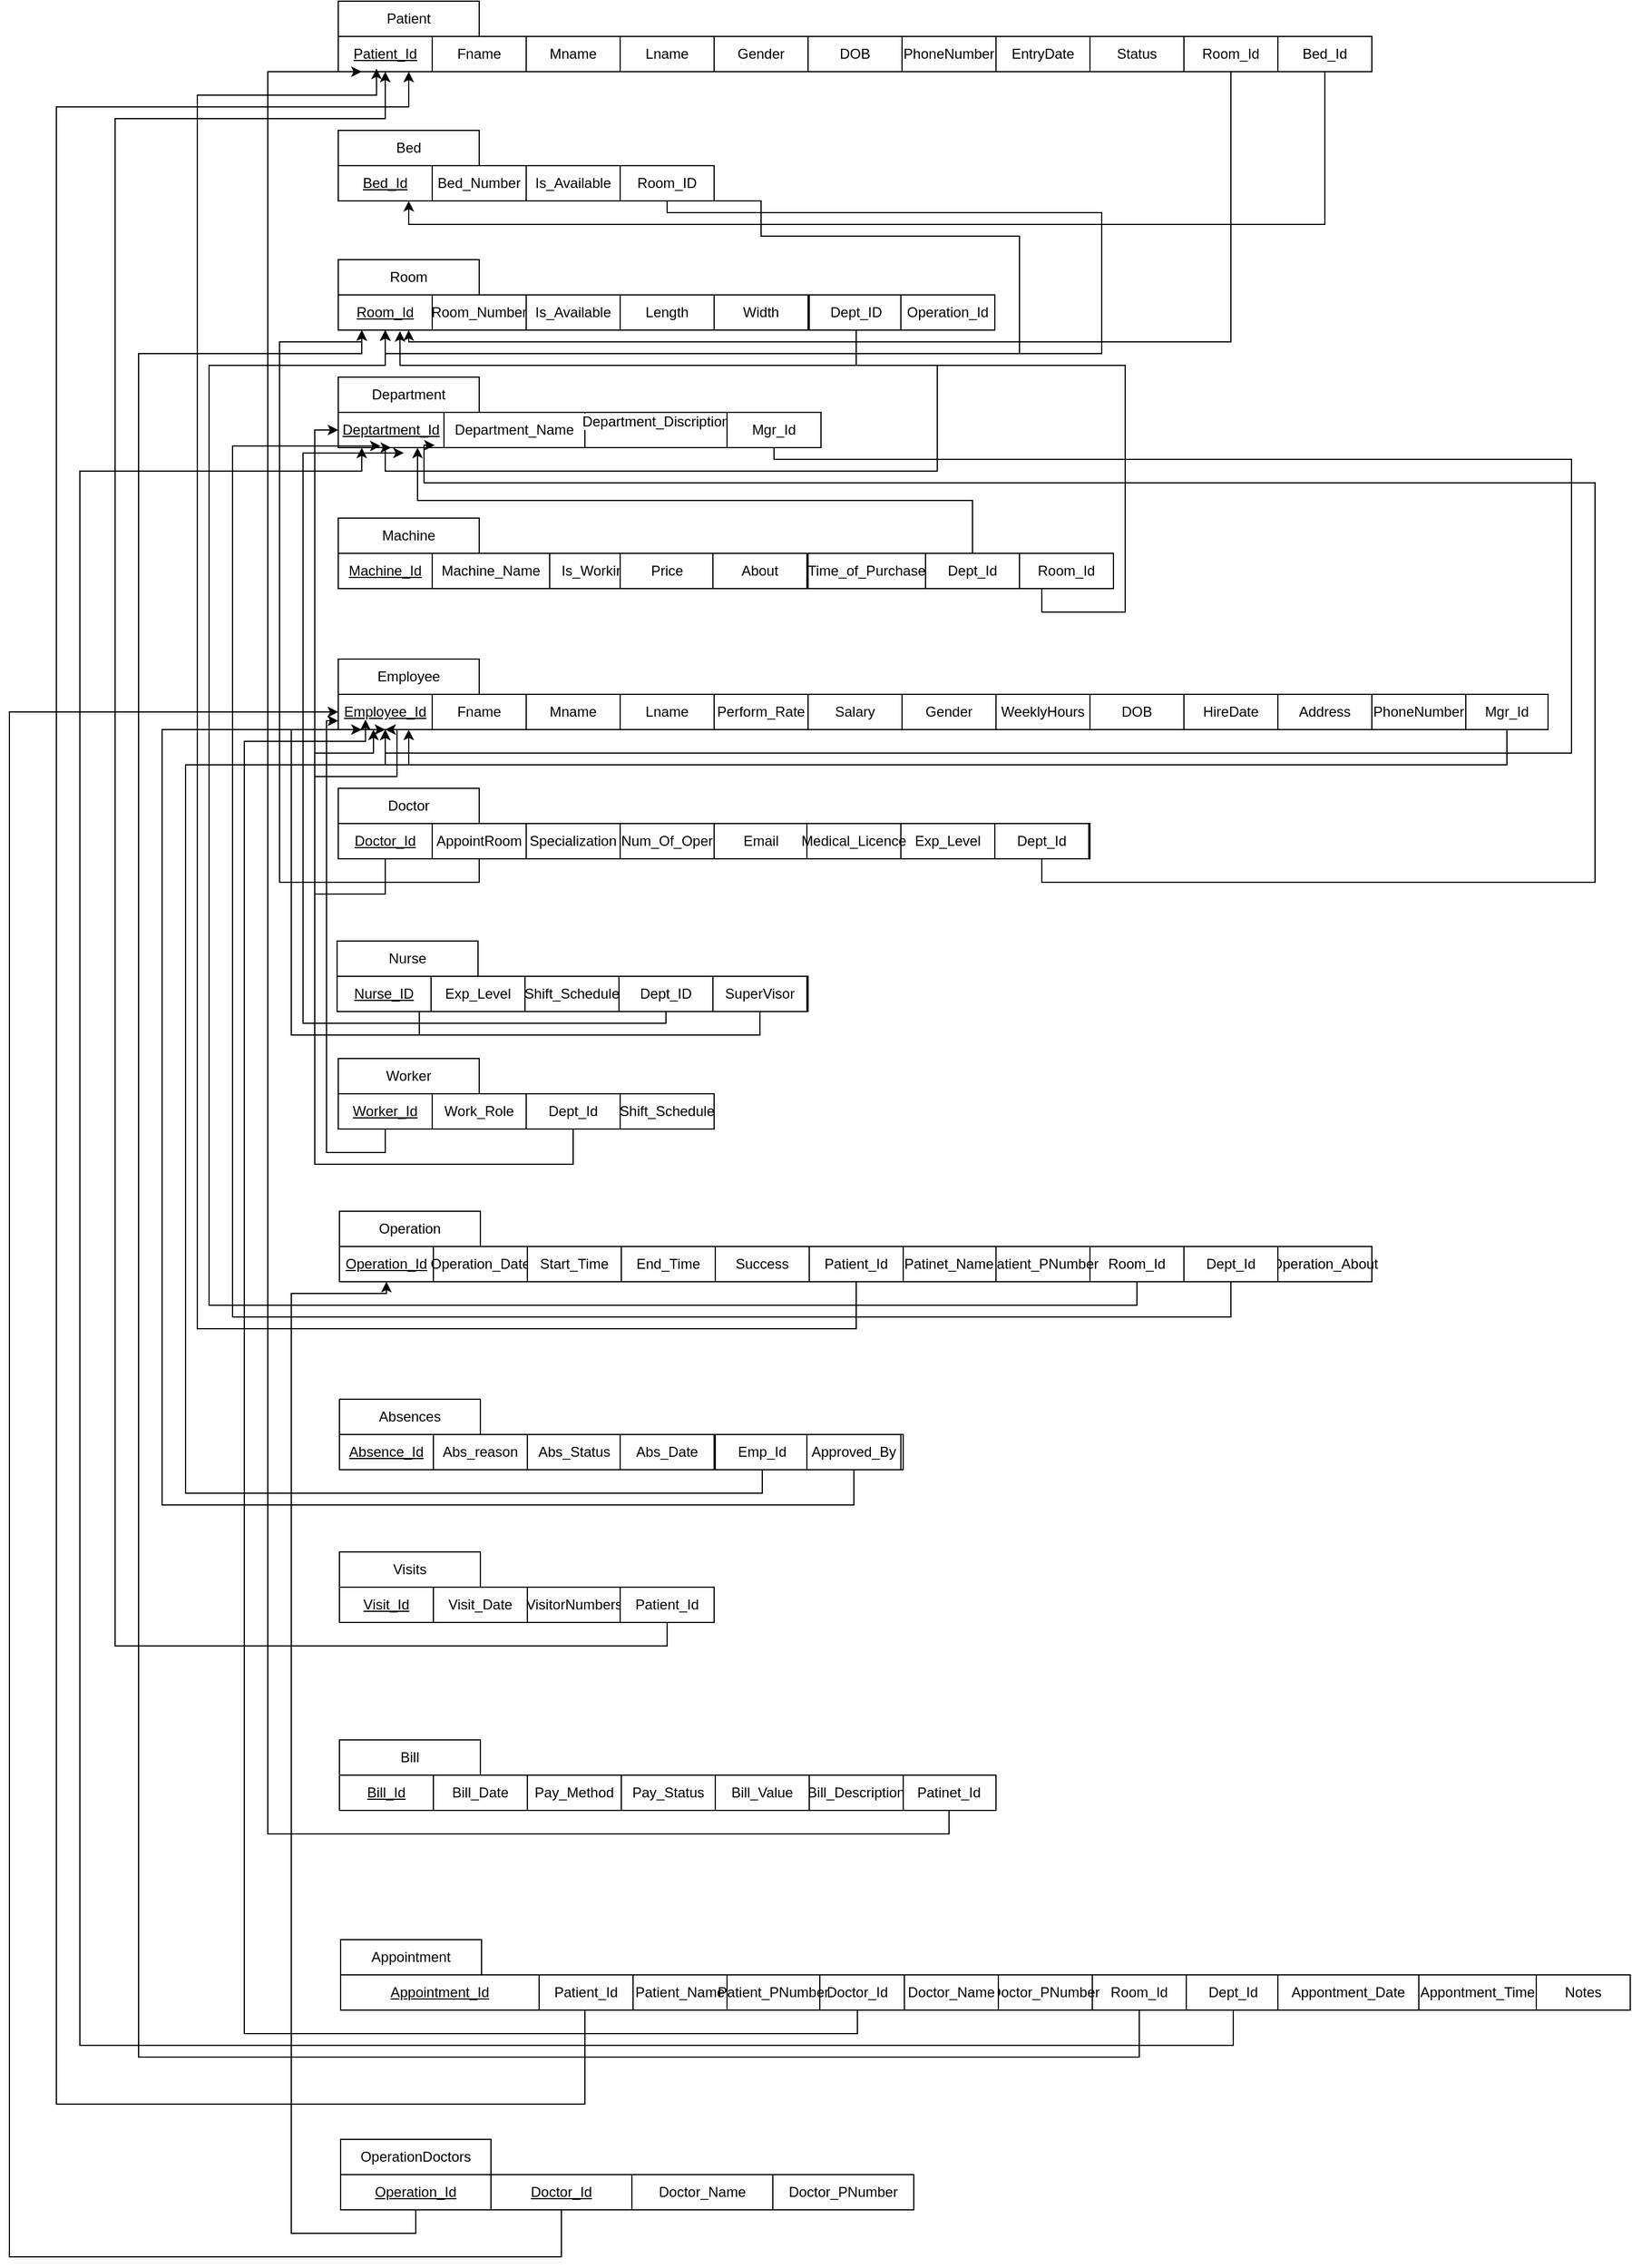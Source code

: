 <mxfile version="25.0.2">
  <diagram name="Page-1" id="J_IZ6nBDfecxb8bYEL_w">
    <mxGraphModel dx="2396" dy="1171" grid="1" gridSize="10" guides="1" tooltips="1" connect="1" arrows="1" fold="1" page="1" pageScale="1" pageWidth="827" pageHeight="1169" math="0" shadow="0">
      <root>
        <mxCell id="0" />
        <mxCell id="1" parent="0" />
        <mxCell id="kbSjcRvdbvo7TDoH9uiN-1" value="Patient" style="rounded=0;whiteSpace=wrap;html=1;" parent="1" vertex="1">
          <mxGeometry x="80" y="120" width="120" height="30" as="geometry" />
        </mxCell>
        <mxCell id="kbSjcRvdbvo7TDoH9uiN-2" value="" style="rounded=0;whiteSpace=wrap;html=1;" parent="1" vertex="1">
          <mxGeometry x="80" y="150" width="880" height="30" as="geometry" />
        </mxCell>
        <mxCell id="kbSjcRvdbvo7TDoH9uiN-3" value="&lt;u&gt;Patient_Id&lt;/u&gt;" style="rounded=0;whiteSpace=wrap;html=1;" parent="1" vertex="1">
          <mxGeometry x="80" y="150" width="80" height="30" as="geometry" />
        </mxCell>
        <mxCell id="kbSjcRvdbvo7TDoH9uiN-12" value="Bed" style="rounded=0;whiteSpace=wrap;html=1;" parent="1" vertex="1">
          <mxGeometry x="80" y="230" width="120" height="30" as="geometry" />
        </mxCell>
        <mxCell id="kbSjcRvdbvo7TDoH9uiN-15" value="Mname" style="rounded=0;whiteSpace=wrap;html=1;" parent="1" vertex="1">
          <mxGeometry x="240" y="150" width="80" height="30" as="geometry" />
        </mxCell>
        <mxCell id="kbSjcRvdbvo7TDoH9uiN-16" value="Fname" style="rounded=0;whiteSpace=wrap;html=1;" parent="1" vertex="1">
          <mxGeometry x="160" y="150" width="80" height="30" as="geometry" />
        </mxCell>
        <mxCell id="Brqu6o4PabaYGnHVCudD-1" style="edgeStyle=orthogonalEdgeStyle;rounded=0;orthogonalLoop=1;jettySize=auto;html=1;exitX=0.5;exitY=1;exitDx=0;exitDy=0;entryX=0.75;entryY=1;entryDx=0;entryDy=0;" parent="1" source="kbSjcRvdbvo7TDoH9uiN-17" target="kbSjcRvdbvo7TDoH9uiN-35" edge="1">
          <mxGeometry relative="1" as="geometry" />
        </mxCell>
        <mxCell id="kbSjcRvdbvo7TDoH9uiN-17" value="Bed_Id" style="rounded=0;whiteSpace=wrap;html=1;" parent="1" vertex="1">
          <mxGeometry x="880" y="150" width="80" height="30" as="geometry" />
        </mxCell>
        <mxCell id="tBT8CLfCMpw9sTmY56l--14" style="edgeStyle=orthogonalEdgeStyle;rounded=0;orthogonalLoop=1;jettySize=auto;html=1;exitX=0.5;exitY=1;exitDx=0;exitDy=0;entryX=0.75;entryY=1;entryDx=0;entryDy=0;" parent="1" source="kbSjcRvdbvo7TDoH9uiN-18" target="kbSjcRvdbvo7TDoH9uiN-41" edge="1">
          <mxGeometry relative="1" as="geometry">
            <Array as="points">
              <mxPoint x="840" y="410" />
              <mxPoint x="140" y="410" />
            </Array>
          </mxGeometry>
        </mxCell>
        <mxCell id="kbSjcRvdbvo7TDoH9uiN-18" value="Room_Id" style="rounded=0;whiteSpace=wrap;html=1;" parent="1" vertex="1">
          <mxGeometry x="800" y="150" width="80" height="30" as="geometry" />
        </mxCell>
        <mxCell id="kbSjcRvdbvo7TDoH9uiN-19" value="Status" style="rounded=0;whiteSpace=wrap;html=1;" parent="1" vertex="1">
          <mxGeometry x="720" y="150" width="80" height="30" as="geometry" />
        </mxCell>
        <mxCell id="kbSjcRvdbvo7TDoH9uiN-20" value="EntryDate" style="rounded=0;whiteSpace=wrap;html=1;" parent="1" vertex="1">
          <mxGeometry x="640" y="150" width="80" height="30" as="geometry" />
        </mxCell>
        <mxCell id="kbSjcRvdbvo7TDoH9uiN-21" value="PhoneNumber" style="rounded=0;whiteSpace=wrap;html=1;" parent="1" vertex="1">
          <mxGeometry x="560" y="150" width="80" height="30" as="geometry" />
        </mxCell>
        <mxCell id="kbSjcRvdbvo7TDoH9uiN-22" value="DOB" style="rounded=0;whiteSpace=wrap;html=1;" parent="1" vertex="1">
          <mxGeometry x="480" y="150" width="80" height="30" as="geometry" />
        </mxCell>
        <mxCell id="kbSjcRvdbvo7TDoH9uiN-23" value="Gender" style="rounded=0;whiteSpace=wrap;html=1;" parent="1" vertex="1">
          <mxGeometry x="400" y="150" width="80" height="30" as="geometry" />
        </mxCell>
        <mxCell id="kbSjcRvdbvo7TDoH9uiN-24" value="Lname" style="rounded=0;whiteSpace=wrap;html=1;" parent="1" vertex="1">
          <mxGeometry x="320" y="150" width="80" height="30" as="geometry" />
        </mxCell>
        <mxCell id="kbSjcRvdbvo7TDoH9uiN-26" value="Bed" style="rounded=0;whiteSpace=wrap;html=1;" parent="1" vertex="1">
          <mxGeometry x="80" y="230" width="120" height="30" as="geometry" />
        </mxCell>
        <mxCell id="kbSjcRvdbvo7TDoH9uiN-27" value="Room" style="rounded=0;whiteSpace=wrap;html=1;" parent="1" vertex="1">
          <mxGeometry x="80" y="340" width="120" height="30" as="geometry" />
        </mxCell>
        <mxCell id="kbSjcRvdbvo7TDoH9uiN-29" value="Department" style="rounded=0;whiteSpace=wrap;html=1;" parent="1" vertex="1">
          <mxGeometry x="80" y="440" width="120" height="30" as="geometry" />
        </mxCell>
        <mxCell id="kbSjcRvdbvo7TDoH9uiN-30" value="Machine" style="rounded=0;whiteSpace=wrap;html=1;" parent="1" vertex="1">
          <mxGeometry x="80" y="560" width="120" height="30" as="geometry" />
        </mxCell>
        <mxCell id="kbSjcRvdbvo7TDoH9uiN-34" value="" style="rounded=0;whiteSpace=wrap;html=1;" parent="1" vertex="1">
          <mxGeometry x="82" y="260" width="318" height="30" as="geometry" />
        </mxCell>
        <mxCell id="kbSjcRvdbvo7TDoH9uiN-35" value="&lt;u&gt;Bed_Id&lt;/u&gt;" style="rounded=0;whiteSpace=wrap;html=1;" parent="1" vertex="1">
          <mxGeometry x="80" y="260" width="80" height="30" as="geometry" />
        </mxCell>
        <mxCell id="kbSjcRvdbvo7TDoH9uiN-36" value="Bed_Number" style="rounded=0;whiteSpace=wrap;html=1;" parent="1" vertex="1">
          <mxGeometry x="160" y="260" width="80" height="30" as="geometry" />
        </mxCell>
        <mxCell id="kbSjcRvdbvo7TDoH9uiN-37" value="Is_Available" style="rounded=0;whiteSpace=wrap;html=1;" parent="1" vertex="1">
          <mxGeometry x="240" y="260" width="80" height="30" as="geometry" />
        </mxCell>
        <mxCell id="tBT8CLfCMpw9sTmY56l--12" style="edgeStyle=orthogonalEdgeStyle;rounded=0;orthogonalLoop=1;jettySize=auto;html=1;exitX=0.5;exitY=1;exitDx=0;exitDy=0;entryX=0.5;entryY=1;entryDx=0;entryDy=0;" parent="1" source="kbSjcRvdbvo7TDoH9uiN-39" target="kbSjcRvdbvo7TDoH9uiN-41" edge="1">
          <mxGeometry relative="1" as="geometry">
            <Array as="points">
              <mxPoint x="440" y="320" />
              <mxPoint x="660" y="320" />
              <mxPoint x="660" y="420" />
              <mxPoint x="120" y="420" />
            </Array>
          </mxGeometry>
        </mxCell>
        <mxCell id="Brqu6o4PabaYGnHVCudD-3" style="edgeStyle=orthogonalEdgeStyle;rounded=0;orthogonalLoop=1;jettySize=auto;html=1;exitX=0.5;exitY=1;exitDx=0;exitDy=0;entryX=0.5;entryY=1;entryDx=0;entryDy=0;" parent="1" source="kbSjcRvdbvo7TDoH9uiN-39" target="kbSjcRvdbvo7TDoH9uiN-41" edge="1">
          <mxGeometry relative="1" as="geometry">
            <Array as="points">
              <mxPoint x="360" y="300" />
              <mxPoint x="730" y="300" />
              <mxPoint x="730" y="420" />
              <mxPoint x="120" y="420" />
            </Array>
          </mxGeometry>
        </mxCell>
        <mxCell id="kbSjcRvdbvo7TDoH9uiN-39" value="Room_ID" style="rounded=0;whiteSpace=wrap;html=1;" parent="1" vertex="1">
          <mxGeometry x="320" y="260" width="80" height="30" as="geometry" />
        </mxCell>
        <mxCell id="kbSjcRvdbvo7TDoH9uiN-40" value="" style="rounded=0;whiteSpace=wrap;html=1;" parent="1" vertex="1">
          <mxGeometry x="80" y="370" width="480" height="30" as="geometry" />
        </mxCell>
        <mxCell id="kbSjcRvdbvo7TDoH9uiN-41" value="&lt;u&gt;Room_Id&lt;/u&gt;" style="rounded=0;whiteSpace=wrap;html=1;" parent="1" vertex="1">
          <mxGeometry x="80" y="370" width="80" height="30" as="geometry" />
        </mxCell>
        <mxCell id="kbSjcRvdbvo7TDoH9uiN-42" value="Room_Number" style="rounded=0;whiteSpace=wrap;html=1;" parent="1" vertex="1">
          <mxGeometry x="160" y="370" width="80" height="30" as="geometry" />
        </mxCell>
        <mxCell id="kbSjcRvdbvo7TDoH9uiN-43" value="Is_Available" style="rounded=0;whiteSpace=wrap;html=1;" parent="1" vertex="1">
          <mxGeometry x="240" y="370" width="80" height="30" as="geometry" />
        </mxCell>
        <mxCell id="kbSjcRvdbvo7TDoH9uiN-44" value="Length" style="rounded=0;whiteSpace=wrap;html=1;" parent="1" vertex="1">
          <mxGeometry x="320" y="370" width="80" height="30" as="geometry" />
        </mxCell>
        <mxCell id="kbSjcRvdbvo7TDoH9uiN-45" value="Width" style="rounded=0;whiteSpace=wrap;html=1;" parent="1" vertex="1">
          <mxGeometry x="400" y="370" width="80" height="30" as="geometry" />
        </mxCell>
        <mxCell id="kbSjcRvdbvo7TDoH9uiN-46" value="" style="rounded=0;whiteSpace=wrap;html=1;" parent="1" vertex="1">
          <mxGeometry x="81" y="470" width="409" height="30" as="geometry" />
        </mxCell>
        <mxCell id="kbSjcRvdbvo7TDoH9uiN-47" value="&lt;u&gt;Deptartment_Id&lt;/u&gt;" style="rounded=0;whiteSpace=wrap;html=1;" parent="1" vertex="1">
          <mxGeometry x="80" y="470" width="90" height="30" as="geometry" />
        </mxCell>
        <mxCell id="kbSjcRvdbvo7TDoH9uiN-48" value="Department_Name" style="rounded=0;whiteSpace=wrap;html=1;" parent="1" vertex="1">
          <mxGeometry x="170" y="470" width="120" height="30" as="geometry" />
        </mxCell>
        <mxCell id="kbSjcRvdbvo7TDoH9uiN-49" value="&#xa;&lt;span style=&quot;color: rgb(0, 0, 0); font-family: Helvetica; font-size: 12px; font-style: normal; font-variant-ligatures: normal; font-variant-caps: normal; font-weight: 400; letter-spacing: normal; orphans: 2; text-align: center; text-indent: 0px; text-transform: none; widows: 2; word-spacing: 0px; -webkit-text-stroke-width: 0px; white-space: normal; background-color: rgb(251, 251, 251); text-decoration-thickness: initial; text-decoration-style: initial; text-decoration-color: initial; display: inline !important; float: none;&quot;&gt;Department_Discription&lt;/span&gt;&#xa;&#xa;" style="rounded=0;whiteSpace=wrap;html=1;" parent="1" vertex="1">
          <mxGeometry x="290" y="470" width="121" height="30" as="geometry" />
        </mxCell>
        <mxCell id="Brqu6o4PabaYGnHVCudD-16" style="edgeStyle=orthogonalEdgeStyle;rounded=0;orthogonalLoop=1;jettySize=auto;html=1;exitX=0.5;exitY=1;exitDx=0;exitDy=0;entryX=0.5;entryY=1;entryDx=0;entryDy=0;" parent="1" source="kbSjcRvdbvo7TDoH9uiN-50" target="kbSjcRvdbvo7TDoH9uiN-61" edge="1">
          <mxGeometry relative="1" as="geometry">
            <Array as="points">
              <mxPoint x="451" y="510" />
              <mxPoint x="1130" y="510" />
              <mxPoint x="1130" y="760" />
              <mxPoint x="120" y="760" />
            </Array>
          </mxGeometry>
        </mxCell>
        <mxCell id="kbSjcRvdbvo7TDoH9uiN-50" value="Mgr_Id" style="rounded=0;whiteSpace=wrap;html=1;" parent="1" vertex="1">
          <mxGeometry x="411" y="470" width="80" height="30" as="geometry" />
        </mxCell>
        <mxCell id="kbSjcRvdbvo7TDoH9uiN-52" value="" style="rounded=0;whiteSpace=wrap;html=1;" parent="1" vertex="1">
          <mxGeometry x="80" y="590" width="640" height="30" as="geometry" />
        </mxCell>
        <mxCell id="kbSjcRvdbvo7TDoH9uiN-53" value="&lt;u&gt;Machine_Id&lt;/u&gt;" style="rounded=0;whiteSpace=wrap;html=1;" parent="1" vertex="1">
          <mxGeometry x="80" y="590" width="80" height="30" as="geometry" />
        </mxCell>
        <mxCell id="kbSjcRvdbvo7TDoH9uiN-54" value="Machine_Name" style="rounded=0;whiteSpace=wrap;html=1;" parent="1" vertex="1">
          <mxGeometry x="160" y="590" width="100" height="30" as="geometry" />
        </mxCell>
        <mxCell id="kbSjcRvdbvo7TDoH9uiN-55" value="Is_Working" style="rounded=0;whiteSpace=wrap;html=1;" parent="1" vertex="1">
          <mxGeometry x="260" y="590" width="80" height="30" as="geometry" />
        </mxCell>
        <mxCell id="kbSjcRvdbvo7TDoH9uiN-56" value="Price" style="rounded=0;whiteSpace=wrap;html=1;" parent="1" vertex="1">
          <mxGeometry x="320" y="590" width="80" height="30" as="geometry" />
        </mxCell>
        <mxCell id="kbSjcRvdbvo7TDoH9uiN-57" value="About" style="rounded=0;whiteSpace=wrap;html=1;" parent="1" vertex="1">
          <mxGeometry x="399" y="590" width="80" height="30" as="geometry" />
        </mxCell>
        <mxCell id="kbSjcRvdbvo7TDoH9uiN-58" value="Time_of_Purchase" style="rounded=0;whiteSpace=wrap;html=1;" parent="1" vertex="1">
          <mxGeometry x="480" y="590" width="100" height="30" as="geometry" />
        </mxCell>
        <mxCell id="kbSjcRvdbvo7TDoH9uiN-59" value="Employee" style="rounded=0;whiteSpace=wrap;html=1;" parent="1" vertex="1">
          <mxGeometry x="80" y="680" width="120" height="30" as="geometry" />
        </mxCell>
        <mxCell id="kbSjcRvdbvo7TDoH9uiN-60" value="" style="rounded=0;whiteSpace=wrap;html=1;" parent="1" vertex="1">
          <mxGeometry x="80" y="710" width="1030" height="30" as="geometry" />
        </mxCell>
        <mxCell id="kbSjcRvdbvo7TDoH9uiN-61" value="&lt;u&gt;Employee_Id&lt;/u&gt;" style="rounded=0;whiteSpace=wrap;html=1;" parent="1" vertex="1">
          <mxGeometry x="80" y="710" width="80" height="30" as="geometry" />
        </mxCell>
        <mxCell id="kbSjcRvdbvo7TDoH9uiN-62" value="Fname" style="rounded=0;whiteSpace=wrap;html=1;" parent="1" vertex="1">
          <mxGeometry x="160" y="710" width="80" height="30" as="geometry" />
        </mxCell>
        <mxCell id="kbSjcRvdbvo7TDoH9uiN-63" value="Mname" style="rounded=0;whiteSpace=wrap;html=1;" parent="1" vertex="1">
          <mxGeometry x="240" y="710" width="80" height="30" as="geometry" />
        </mxCell>
        <mxCell id="kbSjcRvdbvo7TDoH9uiN-64" value="Lname" style="rounded=0;whiteSpace=wrap;html=1;" parent="1" vertex="1">
          <mxGeometry x="320" y="710" width="80" height="30" as="geometry" />
        </mxCell>
        <mxCell id="kbSjcRvdbvo7TDoH9uiN-65" value="Perform_Rate" style="rounded=0;whiteSpace=wrap;html=1;" parent="1" vertex="1">
          <mxGeometry x="400" y="710" width="80" height="30" as="geometry" />
        </mxCell>
        <mxCell id="kbSjcRvdbvo7TDoH9uiN-66" value="PhoneNumber" style="rounded=0;whiteSpace=wrap;html=1;" parent="1" vertex="1">
          <mxGeometry x="960" y="710" width="80" height="30" as="geometry" />
        </mxCell>
        <mxCell id="kbSjcRvdbvo7TDoH9uiN-67" value="Address" style="rounded=0;whiteSpace=wrap;html=1;" parent="1" vertex="1">
          <mxGeometry x="880" y="710" width="80" height="30" as="geometry" />
        </mxCell>
        <mxCell id="kbSjcRvdbvo7TDoH9uiN-68" value="HireDate" style="rounded=0;whiteSpace=wrap;html=1;" parent="1" vertex="1">
          <mxGeometry x="800" y="710" width="80" height="30" as="geometry" />
        </mxCell>
        <mxCell id="kbSjcRvdbvo7TDoH9uiN-69" value="DOB" style="rounded=0;whiteSpace=wrap;html=1;" parent="1" vertex="1">
          <mxGeometry x="720" y="710" width="80" height="30" as="geometry" />
        </mxCell>
        <mxCell id="kbSjcRvdbvo7TDoH9uiN-70" value="WeeklyHours" style="rounded=0;whiteSpace=wrap;html=1;" parent="1" vertex="1">
          <mxGeometry x="640" y="710" width="80" height="30" as="geometry" />
        </mxCell>
        <mxCell id="kbSjcRvdbvo7TDoH9uiN-71" value="Gender" style="rounded=0;whiteSpace=wrap;html=1;" parent="1" vertex="1">
          <mxGeometry x="560" y="710" width="80" height="30" as="geometry" />
        </mxCell>
        <mxCell id="kbSjcRvdbvo7TDoH9uiN-72" value="Salary" style="rounded=0;whiteSpace=wrap;html=1;" parent="1" vertex="1">
          <mxGeometry x="480" y="710" width="80" height="30" as="geometry" />
        </mxCell>
        <mxCell id="Brqu6o4PabaYGnHVCudD-17" style="edgeStyle=orthogonalEdgeStyle;rounded=0;orthogonalLoop=1;jettySize=auto;html=1;exitX=0.5;exitY=1;exitDx=0;exitDy=0;entryX=0.5;entryY=1;entryDx=0;entryDy=0;" parent="1" source="kbSjcRvdbvo7TDoH9uiN-73" target="kbSjcRvdbvo7TDoH9uiN-61" edge="1">
          <mxGeometry relative="1" as="geometry">
            <Array as="points">
              <mxPoint x="1075" y="770" />
              <mxPoint x="120" y="770" />
            </Array>
          </mxGeometry>
        </mxCell>
        <mxCell id="kbSjcRvdbvo7TDoH9uiN-73" value="Mgr_Id" style="rounded=0;whiteSpace=wrap;html=1;" parent="1" vertex="1">
          <mxGeometry x="1040" y="710" width="70" height="30" as="geometry" />
        </mxCell>
        <mxCell id="kbSjcRvdbvo7TDoH9uiN-74" value="Doctor" style="rounded=0;whiteSpace=wrap;html=1;" parent="1" vertex="1">
          <mxGeometry x="80" y="790" width="120" height="30" as="geometry" />
        </mxCell>
        <mxCell id="kbSjcRvdbvo7TDoH9uiN-75" value="" style="rounded=0;whiteSpace=wrap;html=1;" parent="1" vertex="1">
          <mxGeometry x="80" y="820" width="640" height="30" as="geometry" />
        </mxCell>
        <mxCell id="tBT8CLfCMpw9sTmY56l--10" style="edgeStyle=orthogonalEdgeStyle;rounded=0;orthogonalLoop=1;jettySize=auto;html=1;exitX=0.5;exitY=1;exitDx=0;exitDy=0;entryX=0.5;entryY=1;entryDx=0;entryDy=0;" parent="1" source="kbSjcRvdbvo7TDoH9uiN-76" target="kbSjcRvdbvo7TDoH9uiN-61" edge="1">
          <mxGeometry relative="1" as="geometry">
            <Array as="points">
              <mxPoint x="120" y="880" />
              <mxPoint x="60" y="880" />
              <mxPoint x="60" y="780" />
              <mxPoint x="130" y="780" />
              <mxPoint x="130" y="740" />
            </Array>
          </mxGeometry>
        </mxCell>
        <mxCell id="kbSjcRvdbvo7TDoH9uiN-76" value="&lt;u&gt;Doctor_Id&lt;/u&gt;" style="rounded=0;whiteSpace=wrap;html=1;" parent="1" vertex="1">
          <mxGeometry x="80" y="820" width="80" height="30" as="geometry" />
        </mxCell>
        <mxCell id="Brqu6o4PabaYGnHVCudD-4" style="edgeStyle=orthogonalEdgeStyle;rounded=0;orthogonalLoop=1;jettySize=auto;html=1;exitX=0.5;exitY=1;exitDx=0;exitDy=0;entryX=0.25;entryY=1;entryDx=0;entryDy=0;" parent="1" source="kbSjcRvdbvo7TDoH9uiN-77" target="kbSjcRvdbvo7TDoH9uiN-41" edge="1">
          <mxGeometry relative="1" as="geometry">
            <Array as="points">
              <mxPoint x="200" y="870" />
              <mxPoint x="30" y="870" />
              <mxPoint x="30" y="410" />
              <mxPoint x="100" y="410" />
            </Array>
          </mxGeometry>
        </mxCell>
        <mxCell id="kbSjcRvdbvo7TDoH9uiN-77" value="AppointRoom" style="rounded=0;whiteSpace=wrap;html=1;" parent="1" vertex="1">
          <mxGeometry x="160" y="820" width="80" height="30" as="geometry" />
        </mxCell>
        <mxCell id="kbSjcRvdbvo7TDoH9uiN-78" value="Specialization" style="rounded=0;whiteSpace=wrap;html=1;" parent="1" vertex="1">
          <mxGeometry x="240" y="820" width="80" height="30" as="geometry" />
        </mxCell>
        <mxCell id="kbSjcRvdbvo7TDoH9uiN-79" value="Num_Of_Oper" style="rounded=0;whiteSpace=wrap;html=1;" parent="1" vertex="1">
          <mxGeometry x="320" y="820" width="80" height="30" as="geometry" />
        </mxCell>
        <mxCell id="kbSjcRvdbvo7TDoH9uiN-80" value="Email" style="rounded=0;whiteSpace=wrap;html=1;" parent="1" vertex="1">
          <mxGeometry x="400" y="820" width="80" height="30" as="geometry" />
        </mxCell>
        <mxCell id="kbSjcRvdbvo7TDoH9uiN-81" value="Nurse" style="rounded=0;whiteSpace=wrap;html=1;" parent="1" vertex="1">
          <mxGeometry x="79" y="920" width="120" height="30" as="geometry" />
        </mxCell>
        <mxCell id="kbSjcRvdbvo7TDoH9uiN-82" value="" style="rounded=0;whiteSpace=wrap;html=1;" parent="1" vertex="1">
          <mxGeometry x="79" y="950" width="401" height="30" as="geometry" />
        </mxCell>
        <mxCell id="tBT8CLfCMpw9sTmY56l--9" style="edgeStyle=orthogonalEdgeStyle;rounded=0;orthogonalLoop=1;jettySize=auto;html=1;exitX=0.5;exitY=1;exitDx=0;exitDy=0;entryX=0;entryY=1;entryDx=0;entryDy=0;" parent="1" edge="1">
          <mxGeometry relative="1" as="geometry">
            <mxPoint x="148.97" y="980" as="sourcePoint" />
            <mxPoint x="109.97" y="740" as="targetPoint" />
            <Array as="points">
              <mxPoint x="148.97" y="1000" />
              <mxPoint x="59.97" y="1000" />
              <mxPoint x="59.97" y="760" />
              <mxPoint x="109.97" y="760" />
            </Array>
          </mxGeometry>
        </mxCell>
        <mxCell id="kbSjcRvdbvo7TDoH9uiN-83" value="&lt;u&gt;Nurse_ID&lt;/u&gt;" style="rounded=0;whiteSpace=wrap;html=1;" parent="1" vertex="1">
          <mxGeometry x="79" y="950" width="80" height="30" as="geometry" />
        </mxCell>
        <mxCell id="kbSjcRvdbvo7TDoH9uiN-84" value="Exp_Level" style="rounded=0;whiteSpace=wrap;html=1;" parent="1" vertex="1">
          <mxGeometry x="159" y="950" width="80" height="30" as="geometry" />
        </mxCell>
        <mxCell id="kbSjcRvdbvo7TDoH9uiN-85" value="Shift_Schedule" style="rounded=0;whiteSpace=wrap;html=1;" parent="1" vertex="1">
          <mxGeometry x="239" y="950" width="80" height="30" as="geometry" />
        </mxCell>
        <mxCell id="kbSjcRvdbvo7TDoH9uiN-86" value="Dept_ID" style="rounded=0;whiteSpace=wrap;html=1;" parent="1" vertex="1">
          <mxGeometry x="319" y="950" width="80" height="30" as="geometry" />
        </mxCell>
        <mxCell id="Brqu6o4PabaYGnHVCudD-19" style="edgeStyle=orthogonalEdgeStyle;rounded=0;orthogonalLoop=1;jettySize=auto;html=1;exitX=0.5;exitY=1;exitDx=0;exitDy=0;entryX=0.25;entryY=1;entryDx=0;entryDy=0;" parent="1" source="kbSjcRvdbvo7TDoH9uiN-87" target="kbSjcRvdbvo7TDoH9uiN-61" edge="1">
          <mxGeometry relative="1" as="geometry">
            <Array as="points">
              <mxPoint x="439" y="1000" />
              <mxPoint x="40" y="1000" />
              <mxPoint x="40" y="740" />
            </Array>
          </mxGeometry>
        </mxCell>
        <mxCell id="kbSjcRvdbvo7TDoH9uiN-87" value="SuperVisor" style="rounded=0;whiteSpace=wrap;html=1;" parent="1" vertex="1">
          <mxGeometry x="399" y="950" width="80" height="30" as="geometry" />
        </mxCell>
        <mxCell id="kbSjcRvdbvo7TDoH9uiN-88" value="Worker" style="rounded=0;whiteSpace=wrap;html=1;" parent="1" vertex="1">
          <mxGeometry x="80" y="1020" width="120" height="30" as="geometry" />
        </mxCell>
        <mxCell id="kbSjcRvdbvo7TDoH9uiN-89" value="" style="rounded=0;whiteSpace=wrap;html=1;" parent="1" vertex="1">
          <mxGeometry x="80" y="1050" width="320" height="30" as="geometry" />
        </mxCell>
        <mxCell id="tBT8CLfCMpw9sTmY56l--11" style="edgeStyle=orthogonalEdgeStyle;rounded=0;orthogonalLoop=1;jettySize=auto;html=1;exitX=0.5;exitY=1;exitDx=0;exitDy=0;entryX=0;entryY=0.75;entryDx=0;entryDy=0;" parent="1" source="kbSjcRvdbvo7TDoH9uiN-90" target="kbSjcRvdbvo7TDoH9uiN-61" edge="1">
          <mxGeometry relative="1" as="geometry">
            <Array as="points">
              <mxPoint x="120" y="1100" />
              <mxPoint x="70" y="1100" />
              <mxPoint x="70" y="733" />
            </Array>
          </mxGeometry>
        </mxCell>
        <mxCell id="kbSjcRvdbvo7TDoH9uiN-90" value="&lt;u&gt;Worker_Id&lt;/u&gt;" style="rounded=0;whiteSpace=wrap;html=1;" parent="1" vertex="1">
          <mxGeometry x="80" y="1050" width="80" height="30" as="geometry" />
        </mxCell>
        <mxCell id="kbSjcRvdbvo7TDoH9uiN-91" value="Work_Role" style="rounded=0;whiteSpace=wrap;html=1;" parent="1" vertex="1">
          <mxGeometry x="160" y="1050" width="80" height="30" as="geometry" />
        </mxCell>
        <mxCell id="kbSjcRvdbvo7TDoH9uiN-93" value="Shift_Schedule" style="rounded=0;whiteSpace=wrap;html=1;" parent="1" vertex="1">
          <mxGeometry x="320" y="1050" width="80" height="30" as="geometry" />
        </mxCell>
        <mxCell id="kbSjcRvdbvo7TDoH9uiN-95" value="Dept_Id" style="rounded=0;whiteSpace=wrap;html=1;" parent="1" vertex="1">
          <mxGeometry x="639" y="820" width="80" height="30" as="geometry" />
        </mxCell>
        <mxCell id="kbSjcRvdbvo7TDoH9uiN-96" value="Exp_Level" style="rounded=0;whiteSpace=wrap;html=1;" parent="1" vertex="1">
          <mxGeometry x="559" y="820" width="80" height="30" as="geometry" />
        </mxCell>
        <mxCell id="kbSjcRvdbvo7TDoH9uiN-97" value="Medical_Licence" style="rounded=0;whiteSpace=wrap;html=1;" parent="1" vertex="1">
          <mxGeometry x="479" y="820" width="80" height="30" as="geometry" />
        </mxCell>
        <mxCell id="kbSjcRvdbvo7TDoH9uiN-98" value="" style="rounded=0;whiteSpace=wrap;html=1;" parent="1" vertex="1">
          <mxGeometry x="720" y="820" height="30" as="geometry" />
        </mxCell>
        <mxCell id="kbSjcRvdbvo7TDoH9uiN-100" value="Operation" style="rounded=0;whiteSpace=wrap;html=1;" parent="1" vertex="1">
          <mxGeometry x="81" y="1150" width="120" height="30" as="geometry" />
        </mxCell>
        <mxCell id="kbSjcRvdbvo7TDoH9uiN-101" value="" style="rounded=0;whiteSpace=wrap;html=1;" parent="1" vertex="1">
          <mxGeometry x="81" y="1180" width="879" height="30" as="geometry" />
        </mxCell>
        <mxCell id="kbSjcRvdbvo7TDoH9uiN-102" value="&lt;u&gt;Operation_Id&lt;/u&gt;" style="rounded=0;whiteSpace=wrap;html=1;" parent="1" vertex="1">
          <mxGeometry x="81" y="1180" width="80" height="30" as="geometry" />
        </mxCell>
        <mxCell id="kbSjcRvdbvo7TDoH9uiN-103" value="Operation_Date" style="rounded=0;whiteSpace=wrap;html=1;" parent="1" vertex="1">
          <mxGeometry x="161" y="1180" width="80" height="30" as="geometry" />
        </mxCell>
        <mxCell id="kbSjcRvdbvo7TDoH9uiN-104" value="Start_Time" style="rounded=0;whiteSpace=wrap;html=1;" parent="1" vertex="1">
          <mxGeometry x="241" y="1180" width="80" height="30" as="geometry" />
        </mxCell>
        <mxCell id="kbSjcRvdbvo7TDoH9uiN-105" value="End_Time" style="rounded=0;whiteSpace=wrap;html=1;" parent="1" vertex="1">
          <mxGeometry x="321" y="1180" width="80" height="30" as="geometry" />
        </mxCell>
        <mxCell id="kbSjcRvdbvo7TDoH9uiN-106" value="Success" style="rounded=0;whiteSpace=wrap;html=1;" parent="1" vertex="1">
          <mxGeometry x="401" y="1180" width="80" height="30" as="geometry" />
        </mxCell>
        <mxCell id="kbSjcRvdbvo7TDoH9uiN-107" value="Absences" style="rounded=0;whiteSpace=wrap;html=1;" parent="1" vertex="1">
          <mxGeometry x="81" y="1310" width="120" height="30" as="geometry" />
        </mxCell>
        <mxCell id="kbSjcRvdbvo7TDoH9uiN-108" value="" style="rounded=0;whiteSpace=wrap;html=1;" parent="1" vertex="1">
          <mxGeometry x="81" y="1340" width="480" height="30" as="geometry" />
        </mxCell>
        <mxCell id="kbSjcRvdbvo7TDoH9uiN-109" value="&lt;u&gt;Absence_Id&lt;/u&gt;" style="rounded=0;whiteSpace=wrap;html=1;" parent="1" vertex="1">
          <mxGeometry x="81" y="1340" width="80" height="30" as="geometry" />
        </mxCell>
        <mxCell id="kbSjcRvdbvo7TDoH9uiN-110" value="Abs_reason" style="rounded=0;whiteSpace=wrap;html=1;" parent="1" vertex="1">
          <mxGeometry x="161" y="1340" width="80" height="30" as="geometry" />
        </mxCell>
        <mxCell id="kbSjcRvdbvo7TDoH9uiN-111" value="Abs_Status" style="rounded=0;whiteSpace=wrap;html=1;" parent="1" vertex="1">
          <mxGeometry x="241" y="1340" width="80" height="30" as="geometry" />
        </mxCell>
        <mxCell id="tBT8CLfCMpw9sTmY56l--25" style="edgeStyle=orthogonalEdgeStyle;rounded=0;orthogonalLoop=1;jettySize=auto;html=1;exitX=0.5;exitY=1;exitDx=0;exitDy=0;entryX=0.75;entryY=1;entryDx=0;entryDy=0;" parent="1" source="kbSjcRvdbvo7TDoH9uiN-112" target="kbSjcRvdbvo7TDoH9uiN-61" edge="1">
          <mxGeometry relative="1" as="geometry">
            <Array as="points">
              <mxPoint x="441" y="1390" />
              <mxPoint x="-50" y="1390" />
              <mxPoint x="-50" y="770" />
              <mxPoint x="140" y="770" />
            </Array>
          </mxGeometry>
        </mxCell>
        <mxCell id="kbSjcRvdbvo7TDoH9uiN-112" value="Emp_Id" style="rounded=0;whiteSpace=wrap;html=1;" parent="1" vertex="1">
          <mxGeometry x="401" y="1340" width="80" height="30" as="geometry" />
        </mxCell>
        <mxCell id="kbSjcRvdbvo7TDoH9uiN-113" value="Operation_About" style="rounded=0;whiteSpace=wrap;html=1;" parent="1" vertex="1">
          <mxGeometry x="880" y="1180" width="80" height="30" as="geometry" />
        </mxCell>
        <mxCell id="kbSjcRvdbvo7TDoH9uiN-114" value="Dept_Id" style="rounded=0;whiteSpace=wrap;html=1;" parent="1" vertex="1">
          <mxGeometry x="800" y="1180" width="80" height="30" as="geometry" />
        </mxCell>
        <mxCell id="Brqu6o4PabaYGnHVCudD-5" style="edgeStyle=orthogonalEdgeStyle;rounded=0;orthogonalLoop=1;jettySize=auto;html=1;exitX=0.5;exitY=1;exitDx=0;exitDy=0;entryX=0.5;entryY=1;entryDx=0;entryDy=0;" parent="1" source="kbSjcRvdbvo7TDoH9uiN-115" target="kbSjcRvdbvo7TDoH9uiN-41" edge="1">
          <mxGeometry relative="1" as="geometry">
            <Array as="points">
              <mxPoint x="760" y="1230" />
              <mxPoint x="-30" y="1230" />
              <mxPoint x="-30" y="430" />
              <mxPoint x="120" y="430" />
            </Array>
          </mxGeometry>
        </mxCell>
        <mxCell id="kbSjcRvdbvo7TDoH9uiN-115" value="Room_Id" style="rounded=0;whiteSpace=wrap;html=1;" parent="1" vertex="1">
          <mxGeometry x="720" y="1180" width="80" height="30" as="geometry" />
        </mxCell>
        <mxCell id="kbSjcRvdbvo7TDoH9uiN-116" value="Patient_PNumber" style="rounded=0;whiteSpace=wrap;html=1;" parent="1" vertex="1">
          <mxGeometry x="640" y="1180" width="80" height="30" as="geometry" />
        </mxCell>
        <mxCell id="kbSjcRvdbvo7TDoH9uiN-117" value="Patinet_Name" style="rounded=0;whiteSpace=wrap;html=1;" parent="1" vertex="1">
          <mxGeometry x="560" y="1180" width="80" height="30" as="geometry" />
        </mxCell>
        <mxCell id="kbSjcRvdbvo7TDoH9uiN-118" value="Patient_Id" style="rounded=0;whiteSpace=wrap;html=1;" parent="1" vertex="1">
          <mxGeometry x="481" y="1180" width="80" height="30" as="geometry" />
        </mxCell>
        <mxCell id="kbSjcRvdbvo7TDoH9uiN-120" value="Abs_Date" style="rounded=0;whiteSpace=wrap;html=1;" parent="1" vertex="1">
          <mxGeometry x="320" y="1340" width="80" height="30" as="geometry" />
        </mxCell>
        <mxCell id="kbSjcRvdbvo7TDoH9uiN-135" value="Visits" style="rounded=0;whiteSpace=wrap;html=1;" parent="1" vertex="1">
          <mxGeometry x="81" y="1440" width="120" height="30" as="geometry" />
        </mxCell>
        <mxCell id="kbSjcRvdbvo7TDoH9uiN-136" value="" style="rounded=0;whiteSpace=wrap;html=1;" parent="1" vertex="1">
          <mxGeometry x="81" y="1470" width="319" height="30" as="geometry" />
        </mxCell>
        <mxCell id="kbSjcRvdbvo7TDoH9uiN-137" value="&lt;u&gt;Visit_Id&lt;/u&gt;" style="rounded=0;whiteSpace=wrap;html=1;" parent="1" vertex="1">
          <mxGeometry x="81" y="1470" width="80" height="30" as="geometry" />
        </mxCell>
        <mxCell id="kbSjcRvdbvo7TDoH9uiN-138" value="Visit_Date" style="rounded=0;whiteSpace=wrap;html=1;" parent="1" vertex="1">
          <mxGeometry x="161" y="1470" width="80" height="30" as="geometry" />
        </mxCell>
        <mxCell id="kbSjcRvdbvo7TDoH9uiN-139" value="VisitorNumbers" style="rounded=0;whiteSpace=wrap;html=1;" parent="1" vertex="1">
          <mxGeometry x="241" y="1470" width="80" height="30" as="geometry" />
        </mxCell>
        <mxCell id="Brqu6o4PabaYGnHVCudD-27" style="edgeStyle=orthogonalEdgeStyle;rounded=0;orthogonalLoop=1;jettySize=auto;html=1;exitX=0.5;exitY=1;exitDx=0;exitDy=0;entryX=0.5;entryY=1;entryDx=0;entryDy=0;" parent="1" source="kbSjcRvdbvo7TDoH9uiN-141" target="kbSjcRvdbvo7TDoH9uiN-3" edge="1">
          <mxGeometry relative="1" as="geometry">
            <Array as="points">
              <mxPoint x="360" y="1520" />
              <mxPoint x="-110" y="1520" />
              <mxPoint x="-110" y="220" />
              <mxPoint x="120" y="220" />
            </Array>
          </mxGeometry>
        </mxCell>
        <mxCell id="kbSjcRvdbvo7TDoH9uiN-141" value="Patient_Id" style="rounded=0;whiteSpace=wrap;html=1;" parent="1" vertex="1">
          <mxGeometry x="320" y="1470" width="80" height="30" as="geometry" />
        </mxCell>
        <mxCell id="kbSjcRvdbvo7TDoH9uiN-142" value="Bill" style="rounded=0;whiteSpace=wrap;html=1;" parent="1" vertex="1">
          <mxGeometry x="81" y="1600" width="120" height="30" as="geometry" />
        </mxCell>
        <mxCell id="kbSjcRvdbvo7TDoH9uiN-149" value="&lt;u&gt;Bill_Id&lt;/u&gt;" style="rounded=0;whiteSpace=wrap;html=1;" parent="1" vertex="1">
          <mxGeometry x="81" y="1630" width="80" height="30" as="geometry" />
        </mxCell>
        <mxCell id="kbSjcRvdbvo7TDoH9uiN-150" value="Bill_Date" style="rounded=0;whiteSpace=wrap;html=1;" parent="1" vertex="1">
          <mxGeometry x="161" y="1630" width="80" height="30" as="geometry" />
        </mxCell>
        <mxCell id="kbSjcRvdbvo7TDoH9uiN-151" value="Pay_Method" style="rounded=0;whiteSpace=wrap;html=1;" parent="1" vertex="1">
          <mxGeometry x="241" y="1630" width="80" height="30" as="geometry" />
        </mxCell>
        <mxCell id="kbSjcRvdbvo7TDoH9uiN-152" value="Pay_Status" style="rounded=0;whiteSpace=wrap;html=1;" parent="1" vertex="1">
          <mxGeometry x="321" y="1630" width="80" height="30" as="geometry" />
        </mxCell>
        <mxCell id="kbSjcRvdbvo7TDoH9uiN-153" value="Bill_Value" style="rounded=0;whiteSpace=wrap;html=1;" parent="1" vertex="1">
          <mxGeometry x="401" y="1630" width="80" height="30" as="geometry" />
        </mxCell>
        <mxCell id="tBT8CLfCMpw9sTmY56l--24" style="edgeStyle=orthogonalEdgeStyle;rounded=0;orthogonalLoop=1;jettySize=auto;html=1;exitX=0.5;exitY=1;exitDx=0;exitDy=0;entryX=0.25;entryY=1;entryDx=0;entryDy=0;" parent="1" source="kbSjcRvdbvo7TDoH9uiN-158" target="kbSjcRvdbvo7TDoH9uiN-3" edge="1">
          <mxGeometry relative="1" as="geometry">
            <Array as="points">
              <mxPoint x="600" y="1680" />
              <mxPoint x="20" y="1680" />
              <mxPoint x="20" y="180" />
            </Array>
          </mxGeometry>
        </mxCell>
        <mxCell id="kbSjcRvdbvo7TDoH9uiN-158" value="Patinet_Id" style="rounded=0;whiteSpace=wrap;html=1;" parent="1" vertex="1">
          <mxGeometry x="560" y="1630" width="80" height="30" as="geometry" />
        </mxCell>
        <mxCell id="kbSjcRvdbvo7TDoH9uiN-159" value="Bill_Description" style="rounded=0;whiteSpace=wrap;html=1;" parent="1" vertex="1">
          <mxGeometry x="481" y="1630" width="80" height="30" as="geometry" />
        </mxCell>
        <mxCell id="kbSjcRvdbvo7TDoH9uiN-160" value="Appointment" style="rounded=0;whiteSpace=wrap;html=1;" parent="1" vertex="1">
          <mxGeometry x="82" y="1770" width="120" height="30" as="geometry" />
        </mxCell>
        <mxCell id="kbSjcRvdbvo7TDoH9uiN-161" value="&lt;u&gt;Appointment_Id&lt;/u&gt;" style="rounded=0;whiteSpace=wrap;html=1;" parent="1" vertex="1">
          <mxGeometry x="82" y="1800" width="169" height="30" as="geometry" />
        </mxCell>
        <mxCell id="kbSjcRvdbvo7TDoH9uiN-166" value="Patient_Name" style="rounded=0;whiteSpace=wrap;html=1;" parent="1" vertex="1">
          <mxGeometry x="331" y="1800" width="80" height="30" as="geometry" />
        </mxCell>
        <mxCell id="tBT8CLfCMpw9sTmY56l--28" style="edgeStyle=orthogonalEdgeStyle;rounded=0;orthogonalLoop=1;jettySize=auto;html=1;exitX=0.5;exitY=1;exitDx=0;exitDy=0;" parent="1" source="kbSjcRvdbvo7TDoH9uiN-167" target="kbSjcRvdbvo7TDoH9uiN-47" edge="1">
          <mxGeometry relative="1" as="geometry">
            <Array as="points">
              <mxPoint x="842" y="1860" />
              <mxPoint x="-140" y="1860" />
              <mxPoint x="-140" y="520" />
              <mxPoint x="100" y="520" />
            </Array>
          </mxGeometry>
        </mxCell>
        <mxCell id="kbSjcRvdbvo7TDoH9uiN-167" value="Dept_Id" style="rounded=0;whiteSpace=wrap;html=1;" parent="1" vertex="1">
          <mxGeometry x="802" y="1800" width="80" height="30" as="geometry" />
        </mxCell>
        <mxCell id="tBT8CLfCMpw9sTmY56l--27" style="edgeStyle=orthogonalEdgeStyle;rounded=0;orthogonalLoop=1;jettySize=auto;html=1;exitX=0.5;exitY=1;exitDx=0;exitDy=0;entryX=0.25;entryY=1;entryDx=0;entryDy=0;" parent="1" source="kbSjcRvdbvo7TDoH9uiN-168" target="kbSjcRvdbvo7TDoH9uiN-41" edge="1">
          <mxGeometry relative="1" as="geometry">
            <Array as="points">
              <mxPoint x="762" y="1870" />
              <mxPoint x="-90" y="1870" />
              <mxPoint x="-90" y="420" />
              <mxPoint x="100" y="420" />
            </Array>
          </mxGeometry>
        </mxCell>
        <mxCell id="kbSjcRvdbvo7TDoH9uiN-168" value="Room_Id" style="rounded=0;whiteSpace=wrap;html=1;" parent="1" vertex="1">
          <mxGeometry x="722" y="1800" width="80" height="30" as="geometry" />
        </mxCell>
        <mxCell id="kbSjcRvdbvo7TDoH9uiN-169" value="Doctor_PNumber" style="rounded=0;whiteSpace=wrap;html=1;" parent="1" vertex="1">
          <mxGeometry x="642" y="1800" width="80" height="30" as="geometry" />
        </mxCell>
        <mxCell id="kbSjcRvdbvo7TDoH9uiN-170" value="Doctor_Id" style="rounded=0;whiteSpace=wrap;html=1;" parent="1" vertex="1">
          <mxGeometry x="482" y="1800" width="80" height="30" as="geometry" />
        </mxCell>
        <mxCell id="tBT8CLfCMpw9sTmY56l--30" style="edgeStyle=orthogonalEdgeStyle;rounded=0;orthogonalLoop=1;jettySize=auto;html=1;exitX=0.5;exitY=1;exitDx=0;exitDy=0;entryX=0.75;entryY=1;entryDx=0;entryDy=0;" parent="1" source="kbSjcRvdbvo7TDoH9uiN-171" target="kbSjcRvdbvo7TDoH9uiN-3" edge="1">
          <mxGeometry relative="1" as="geometry">
            <Array as="points">
              <mxPoint x="290" y="1910" />
              <mxPoint x="-160" y="1910" />
              <mxPoint x="-160" y="210" />
              <mxPoint x="140" y="210" />
            </Array>
          </mxGeometry>
        </mxCell>
        <mxCell id="kbSjcRvdbvo7TDoH9uiN-171" value="Patient_Id" style="rounded=0;whiteSpace=wrap;html=1;" parent="1" vertex="1">
          <mxGeometry x="251" y="1800" width="80" height="30" as="geometry" />
        </mxCell>
        <mxCell id="tBT8CLfCMpw9sTmY56l--16" style="edgeStyle=orthogonalEdgeStyle;rounded=0;orthogonalLoop=1;jettySize=auto;html=1;exitX=0.5;exitY=1;exitDx=0;exitDy=0;entryX=0.5;entryY=1;entryDx=0;entryDy=0;" parent="1" source="tBT8CLfCMpw9sTmY56l--15" target="kbSjcRvdbvo7TDoH9uiN-47" edge="1">
          <mxGeometry relative="1" as="geometry">
            <Array as="points">
              <mxPoint x="521" y="430" />
              <mxPoint x="590" y="430" />
              <mxPoint x="590" y="520" />
              <mxPoint x="120" y="520" />
            </Array>
          </mxGeometry>
        </mxCell>
        <mxCell id="tBT8CLfCMpw9sTmY56l--15" value="Dept_ID" style="rounded=0;whiteSpace=wrap;html=1;" parent="1" vertex="1">
          <mxGeometry x="481" y="370" width="80" height="30" as="geometry" />
        </mxCell>
        <mxCell id="tBT8CLfCMpw9sTmY56l--18" style="edgeStyle=orthogonalEdgeStyle;rounded=0;orthogonalLoop=1;jettySize=auto;html=1;exitX=0.5;exitY=0;exitDx=0;exitDy=0;entryX=0.75;entryY=1;entryDx=0;entryDy=0;" parent="1" source="tBT8CLfCMpw9sTmY56l--17" target="kbSjcRvdbvo7TDoH9uiN-47" edge="1">
          <mxGeometry relative="1" as="geometry" />
        </mxCell>
        <mxCell id="tBT8CLfCMpw9sTmY56l--17" value="Dept_Id" style="rounded=0;whiteSpace=wrap;html=1;" parent="1" vertex="1">
          <mxGeometry x="580" y="590" width="80" height="30" as="geometry" />
        </mxCell>
        <mxCell id="tBT8CLfCMpw9sTmY56l--21" style="edgeStyle=orthogonalEdgeStyle;rounded=0;orthogonalLoop=1;jettySize=auto;html=1;exitX=0.5;exitY=1;exitDx=0;exitDy=0;entryX=0.62;entryY=1.152;entryDx=0;entryDy=0;entryPerimeter=0;" parent="1" source="kbSjcRvdbvo7TDoH9uiN-86" target="kbSjcRvdbvo7TDoH9uiN-47" edge="1">
          <mxGeometry relative="1" as="geometry">
            <Array as="points">
              <mxPoint x="359" y="990" />
              <mxPoint x="50" y="990" />
              <mxPoint x="50" y="505" />
            </Array>
          </mxGeometry>
        </mxCell>
        <mxCell id="Brqu6o4PabaYGnHVCudD-20" style="edgeStyle=orthogonalEdgeStyle;rounded=0;orthogonalLoop=1;jettySize=auto;html=1;exitX=0.5;exitY=1;exitDx=0;exitDy=0;entryX=0;entryY=0.5;entryDx=0;entryDy=0;" parent="1" source="tBT8CLfCMpw9sTmY56l--22" target="kbSjcRvdbvo7TDoH9uiN-47" edge="1">
          <mxGeometry relative="1" as="geometry">
            <Array as="points">
              <mxPoint x="280" y="1110" />
              <mxPoint x="60" y="1110" />
              <mxPoint x="60" y="485" />
            </Array>
          </mxGeometry>
        </mxCell>
        <mxCell id="tBT8CLfCMpw9sTmY56l--22" value="Dept_Id" style="rounded=0;whiteSpace=wrap;html=1;" parent="1" vertex="1">
          <mxGeometry x="240" y="1050" width="80" height="30" as="geometry" />
        </mxCell>
        <mxCell id="wqu8I8YbPjAnAqX9bSx0-2" style="edgeStyle=orthogonalEdgeStyle;rounded=0;orthogonalLoop=1;jettySize=auto;html=1;exitX=0.5;exitY=1;exitDx=0;exitDy=0;entryX=0.913;entryY=0.933;entryDx=0;entryDy=0;entryPerimeter=0;" parent="1" source="kbSjcRvdbvo7TDoH9uiN-95" target="kbSjcRvdbvo7TDoH9uiN-47" edge="1">
          <mxGeometry relative="1" as="geometry">
            <Array as="points">
              <mxPoint x="679" y="870" />
              <mxPoint x="1150" y="870" />
              <mxPoint x="1150" y="530" />
              <mxPoint x="153" y="530" />
              <mxPoint x="153" y="498" />
            </Array>
          </mxGeometry>
        </mxCell>
        <mxCell id="wqu8I8YbPjAnAqX9bSx0-3" value="Room_Id" style="rounded=0;whiteSpace=wrap;html=1;" parent="1" vertex="1">
          <mxGeometry x="660" y="590" width="80" height="30" as="geometry" />
        </mxCell>
        <mxCell id="wqu8I8YbPjAnAqX9bSx0-4" style="edgeStyle=orthogonalEdgeStyle;rounded=0;orthogonalLoop=1;jettySize=auto;html=1;exitX=0.5;exitY=1;exitDx=0;exitDy=0;entryX=0.657;entryY=1.031;entryDx=0;entryDy=0;entryPerimeter=0;" parent="1" source="wqu8I8YbPjAnAqX9bSx0-3" target="kbSjcRvdbvo7TDoH9uiN-41" edge="1">
          <mxGeometry relative="1" as="geometry">
            <Array as="points">
              <mxPoint x="679" y="640" />
              <mxPoint x="750" y="640" />
              <mxPoint x="750" y="430" />
              <mxPoint x="133" y="430" />
            </Array>
          </mxGeometry>
        </mxCell>
        <mxCell id="wqu8I8YbPjAnAqX9bSx0-5" value="Operation_Id" style="rounded=0;whiteSpace=wrap;html=1;" parent="1" vertex="1">
          <mxGeometry x="559" y="370" width="80" height="30" as="geometry" />
        </mxCell>
        <mxCell id="Brqu6o4PabaYGnHVCudD-6" value="Appontment_Date" style="rounded=0;whiteSpace=wrap;html=1;" parent="1" vertex="1">
          <mxGeometry x="880" y="1800" width="120" height="30" as="geometry" />
        </mxCell>
        <mxCell id="Brqu6o4PabaYGnHVCudD-7" value="&lt;br&gt;&lt;span style=&quot;color: rgb(0, 0, 0); font-family: Helvetica; font-size: 12px; font-style: normal; font-variant-ligatures: normal; font-variant-caps: normal; font-weight: 400; letter-spacing: normal; orphans: 2; text-align: center; text-indent: 0px; text-transform: none; widows: 2; word-spacing: 0px; -webkit-text-stroke-width: 0px; white-space: normal; background-color: rgb(251, 251, 251); text-decoration-thickness: initial; text-decoration-style: initial; text-decoration-color: initial; display: inline !important; float: none;&quot;&gt;Appontment_Time&lt;/span&gt;&lt;div&gt;&lt;br/&gt;&lt;/div&gt;" style="rounded=0;whiteSpace=wrap;html=1;" parent="1" vertex="1">
          <mxGeometry x="1000" y="1800" width="100" height="30" as="geometry" />
        </mxCell>
        <mxCell id="Brqu6o4PabaYGnHVCudD-8" value="Doctor_Name" style="rounded=0;whiteSpace=wrap;html=1;" parent="1" vertex="1">
          <mxGeometry x="562" y="1800" width="80" height="30" as="geometry" />
        </mxCell>
        <mxCell id="Brqu6o4PabaYGnHVCudD-11" value="Patient_PNumber" style="rounded=0;whiteSpace=wrap;html=1;" parent="1" vertex="1">
          <mxGeometry x="411" y="1800" width="79" height="30" as="geometry" />
        </mxCell>
        <mxCell id="Brqu6o4PabaYGnHVCudD-14" value="Notes" style="rounded=0;whiteSpace=wrap;html=1;" parent="1" vertex="1">
          <mxGeometry x="1100" y="1800" width="80" height="30" as="geometry" />
        </mxCell>
        <mxCell id="Brqu6o4PabaYGnHVCudD-22" style="edgeStyle=orthogonalEdgeStyle;rounded=0;orthogonalLoop=1;jettySize=auto;html=1;exitX=0.5;exitY=1;exitDx=0;exitDy=0;entryX=0.407;entryY=0.914;entryDx=0;entryDy=0;entryPerimeter=0;" parent="1" source="kbSjcRvdbvo7TDoH9uiN-118" target="kbSjcRvdbvo7TDoH9uiN-3" edge="1">
          <mxGeometry relative="1" as="geometry">
            <Array as="points">
              <mxPoint x="521" y="1250" />
              <mxPoint x="-40" y="1250" />
              <mxPoint x="-40" y="200" />
              <mxPoint x="113" y="200" />
            </Array>
          </mxGeometry>
        </mxCell>
        <mxCell id="Brqu6o4PabaYGnHVCudD-23" style="edgeStyle=orthogonalEdgeStyle;rounded=0;orthogonalLoop=1;jettySize=auto;html=1;exitX=0.5;exitY=1;exitDx=0;exitDy=0;entryX=0.401;entryY=0.953;entryDx=0;entryDy=0;entryPerimeter=0;" parent="1" source="kbSjcRvdbvo7TDoH9uiN-114" target="kbSjcRvdbvo7TDoH9uiN-47" edge="1">
          <mxGeometry relative="1" as="geometry">
            <Array as="points">
              <mxPoint x="840" y="1240" />
              <mxPoint x="-10" y="1240" />
              <mxPoint x="-10" y="499" />
            </Array>
          </mxGeometry>
        </mxCell>
        <mxCell id="Brqu6o4PabaYGnHVCudD-24" style="edgeStyle=orthogonalEdgeStyle;rounded=0;orthogonalLoop=1;jettySize=auto;html=1;exitX=0.5;exitY=1;exitDx=0;exitDy=0;entryX=0.29;entryY=0.718;entryDx=0;entryDy=0;entryPerimeter=0;" parent="1" source="kbSjcRvdbvo7TDoH9uiN-170" target="kbSjcRvdbvo7TDoH9uiN-61" edge="1">
          <mxGeometry relative="1" as="geometry">
            <Array as="points">
              <mxPoint x="522" y="1850" />
              <mxPoint y="1850" />
              <mxPoint y="750" />
              <mxPoint x="103" y="750" />
            </Array>
          </mxGeometry>
        </mxCell>
        <mxCell id="Brqu6o4PabaYGnHVCudD-26" style="edgeStyle=orthogonalEdgeStyle;rounded=0;orthogonalLoop=1;jettySize=auto;html=1;exitX=0.5;exitY=1;exitDx=0;exitDy=0;entryX=0.5;entryY=1;entryDx=0;entryDy=0;" parent="1" source="Brqu6o4PabaYGnHVCudD-25" target="kbSjcRvdbvo7TDoH9uiN-61" edge="1">
          <mxGeometry relative="1" as="geometry">
            <Array as="points">
              <mxPoint x="519" y="1400" />
              <mxPoint x="-70" y="1400" />
              <mxPoint x="-70" y="740" />
            </Array>
          </mxGeometry>
        </mxCell>
        <mxCell id="Brqu6o4PabaYGnHVCudD-25" value="Approved_By" style="rounded=0;whiteSpace=wrap;html=1;" parent="1" vertex="1">
          <mxGeometry x="479" y="1340" width="80" height="30" as="geometry" />
        </mxCell>
        <mxCell id="Brqu6o4PabaYGnHVCudD-28" value="OperationDoctors" style="rounded=0;whiteSpace=wrap;html=1;" parent="1" vertex="1">
          <mxGeometry x="82" y="1940" width="128" height="30" as="geometry" />
        </mxCell>
        <mxCell id="Brqu6o4PabaYGnHVCudD-29" value="" style="rounded=0;whiteSpace=wrap;html=1;" parent="1" vertex="1">
          <mxGeometry x="82" y="1970" width="488" height="30" as="geometry" />
        </mxCell>
        <mxCell id="Brqu6o4PabaYGnHVCudD-31" value="Doctor_PNumber" style="rounded=0;whiteSpace=wrap;html=1;" parent="1" vertex="1">
          <mxGeometry x="450" y="1970" width="120" height="30" as="geometry" />
        </mxCell>
        <mxCell id="Brqu6o4PabaYGnHVCudD-32" value="Doctor_Name" style="rounded=0;whiteSpace=wrap;html=1;" parent="1" vertex="1">
          <mxGeometry x="330" y="1970" width="120" height="30" as="geometry" />
        </mxCell>
        <mxCell id="Brqu6o4PabaYGnHVCudD-35" style="edgeStyle=orthogonalEdgeStyle;rounded=0;orthogonalLoop=1;jettySize=auto;html=1;exitX=0.5;exitY=1;exitDx=0;exitDy=0;" parent="1" source="Brqu6o4PabaYGnHVCudD-33" target="kbSjcRvdbvo7TDoH9uiN-61" edge="1">
          <mxGeometry relative="1" as="geometry">
            <Array as="points">
              <mxPoint x="270" y="2040" />
              <mxPoint x="-200" y="2040" />
              <mxPoint x="-200" y="725" />
            </Array>
          </mxGeometry>
        </mxCell>
        <mxCell id="Brqu6o4PabaYGnHVCudD-33" value="&lt;u&gt;Doctor_Id&lt;/u&gt;" style="rounded=0;whiteSpace=wrap;html=1;" parent="1" vertex="1">
          <mxGeometry x="210" y="1970" width="120" height="30" as="geometry" />
        </mxCell>
        <mxCell id="Brqu6o4PabaYGnHVCudD-37" style="edgeStyle=orthogonalEdgeStyle;rounded=0;orthogonalLoop=1;jettySize=auto;html=1;exitX=0.5;exitY=1;exitDx=0;exitDy=0;entryX=0.5;entryY=1;entryDx=0;entryDy=0;" parent="1" source="Brqu6o4PabaYGnHVCudD-34" target="kbSjcRvdbvo7TDoH9uiN-102" edge="1">
          <mxGeometry relative="1" as="geometry">
            <Array as="points">
              <mxPoint x="146" y="2020" />
              <mxPoint x="40" y="2020" />
              <mxPoint x="40" y="1220" />
              <mxPoint x="121" y="1220" />
            </Array>
          </mxGeometry>
        </mxCell>
        <mxCell id="Brqu6o4PabaYGnHVCudD-34" value="&lt;u&gt;Operation_Id&lt;/u&gt;" style="rounded=0;whiteSpace=wrap;html=1;" parent="1" vertex="1">
          <mxGeometry x="82" y="1970" width="128" height="30" as="geometry" />
        </mxCell>
      </root>
    </mxGraphModel>
  </diagram>
</mxfile>
